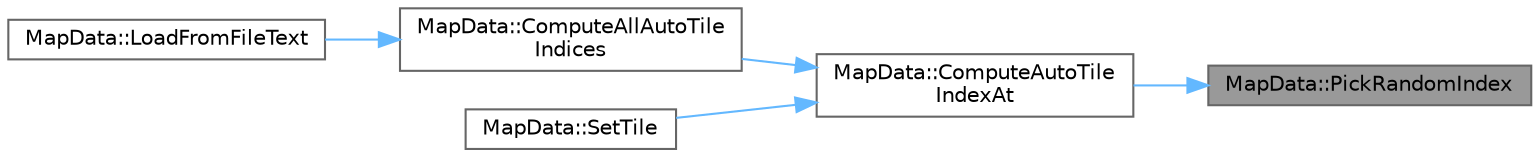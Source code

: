 digraph "MapData::PickRandomIndex"
{
 // LATEX_PDF_SIZE
  bgcolor="transparent";
  edge [fontname=Helvetica,fontsize=10,labelfontname=Helvetica,labelfontsize=10];
  node [fontname=Helvetica,fontsize=10,shape=box,height=0.2,width=0.4];
  rankdir="RL";
  Node1 [id="Node000001",label="MapData::PickRandomIndex",height=0.2,width=0.4,color="gray40", fillcolor="grey60", style="filled", fontcolor="black",tooltip=" "];
  Node1 -> Node2 [id="edge1_Node000001_Node000002",dir="back",color="steelblue1",style="solid",tooltip=" "];
  Node2 [id="Node000002",label="MapData::ComputeAutoTile\lIndexAt",height=0.2,width=0.4,color="grey40", fillcolor="white", style="filled",URL="$class_map_data.html#ae66d849f602e3de1422903440d918e4f",tooltip=" "];
  Node2 -> Node3 [id="edge2_Node000002_Node000003",dir="back",color="steelblue1",style="solid",tooltip=" "];
  Node3 [id="Node000003",label="MapData::ComputeAllAutoTile\lIndices",height=0.2,width=0.4,color="grey40", fillcolor="white", style="filled",URL="$class_map_data.html#a58df51709c924a3d3d3320957b882b70",tooltip=" "];
  Node3 -> Node4 [id="edge3_Node000003_Node000004",dir="back",color="steelblue1",style="solid",tooltip=" "];
  Node4 [id="Node000004",label="MapData::LoadFromFileText",height=0.2,width=0.4,color="grey40", fillcolor="white", style="filled",URL="$class_map_data.html#a5233d11094337152ea34a157f1ec6971",tooltip=" "];
  Node2 -> Node5 [id="edge4_Node000002_Node000005",dir="back",color="steelblue1",style="solid",tooltip=" "];
  Node5 [id="Node000005",label="MapData::SetTile",height=0.2,width=0.4,color="grey40", fillcolor="white", style="filled",URL="$class_map_data.html#a86b4e374310415364ce1d39c6d110abe",tooltip=" "];
}
